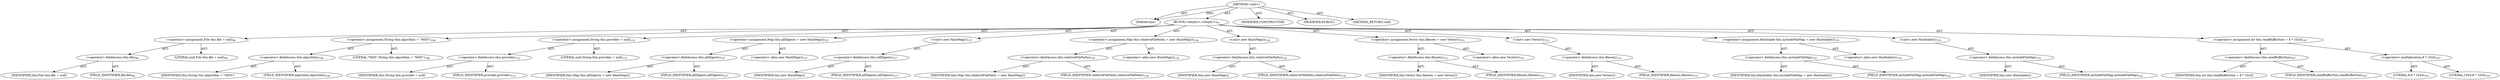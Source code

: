 digraph "&lt;init&gt;" {  
"111669149715" [label = <(METHOD,&lt;init&gt;)> ]
"115964117025" [label = <(PARAM,this)> ]
"25769803886" [label = <(BLOCK,&lt;empty&gt;,&lt;empty&gt;)<SUB>91</SUB>> ]
"30064771548" [label = <(&lt;operator&gt;.assignment,File this.file = null)<SUB>96</SUB>> ]
"30064771549" [label = <(&lt;operator&gt;.fieldAccess,this.file)<SUB>96</SUB>> ]
"68719477132" [label = <(IDENTIFIER,this,File this.file = null)> ]
"55834574946" [label = <(FIELD_IDENTIFIER,file,file)<SUB>96</SUB>> ]
"90194313298" [label = <(LITERAL,null,File this.file = null)<SUB>96</SUB>> ]
"30064771550" [label = <(&lt;operator&gt;.assignment,String this.algorithm = &quot;MD5&quot;)<SUB>108</SUB>> ]
"30064771551" [label = <(&lt;operator&gt;.fieldAccess,this.algorithm)<SUB>108</SUB>> ]
"68719477133" [label = <(IDENTIFIER,this,String this.algorithm = &quot;MD5&quot;)> ]
"55834574947" [label = <(FIELD_IDENTIFIER,algorithm,algorithm)<SUB>108</SUB>> ]
"90194313299" [label = <(LITERAL,&quot;MD5&quot;,String this.algorithm = &quot;MD5&quot;)<SUB>108</SUB>> ]
"30064771552" [label = <(&lt;operator&gt;.assignment,String this.provider = null)<SUB>112</SUB>> ]
"30064771553" [label = <(&lt;operator&gt;.fieldAccess,this.provider)<SUB>112</SUB>> ]
"68719477134" [label = <(IDENTIFIER,this,String this.provider = null)> ]
"55834574948" [label = <(FIELD_IDENTIFIER,provider,provider)<SUB>112</SUB>> ]
"90194313300" [label = <(LITERAL,null,String this.provider = null)<SUB>112</SUB>> ]
"30064771554" [label = <(&lt;operator&gt;.assignment,Map this.allDigests = new HashMap())<SUB>127</SUB>> ]
"30064771555" [label = <(&lt;operator&gt;.fieldAccess,this.allDigests)<SUB>127</SUB>> ]
"68719477135" [label = <(IDENTIFIER,this,Map this.allDigests = new HashMap())> ]
"55834574949" [label = <(FIELD_IDENTIFIER,allDigests,allDigests)<SUB>127</SUB>> ]
"30064771556" [label = <(&lt;operator&gt;.alloc,new HashMap())<SUB>127</SUB>> ]
"30064771557" [label = <(&lt;init&gt;,new HashMap())<SUB>127</SUB>> ]
"30064771558" [label = <(&lt;operator&gt;.fieldAccess,this.allDigests)<SUB>127</SUB>> ]
"68719477136" [label = <(IDENTIFIER,this,new HashMap())> ]
"55834574950" [label = <(FIELD_IDENTIFIER,allDigests,allDigests)<SUB>127</SUB>> ]
"30064771559" [label = <(&lt;operator&gt;.assignment,Map this.relativeFilePaths = new HashMap())<SUB>134</SUB>> ]
"30064771560" [label = <(&lt;operator&gt;.fieldAccess,this.relativeFilePaths)<SUB>134</SUB>> ]
"68719477137" [label = <(IDENTIFIER,this,Map this.relativeFilePaths = new HashMap())> ]
"55834574951" [label = <(FIELD_IDENTIFIER,relativeFilePaths,relativeFilePaths)<SUB>134</SUB>> ]
"30064771561" [label = <(&lt;operator&gt;.alloc,new HashMap())<SUB>134</SUB>> ]
"30064771562" [label = <(&lt;init&gt;,new HashMap())<SUB>134</SUB>> ]
"30064771563" [label = <(&lt;operator&gt;.fieldAccess,this.relativeFilePaths)<SUB>134</SUB>> ]
"68719477138" [label = <(IDENTIFIER,this,new HashMap())> ]
"55834574952" [label = <(FIELD_IDENTIFIER,relativeFilePaths,relativeFilePaths)<SUB>134</SUB>> ]
"30064771564" [label = <(&lt;operator&gt;.assignment,Vector this.filesets = new Vector())<SUB>151</SUB>> ]
"30064771565" [label = <(&lt;operator&gt;.fieldAccess,this.filesets)<SUB>151</SUB>> ]
"68719477139" [label = <(IDENTIFIER,this,Vector this.filesets = new Vector())> ]
"55834574953" [label = <(FIELD_IDENTIFIER,filesets,filesets)<SUB>151</SUB>> ]
"30064771566" [label = <(&lt;operator&gt;.alloc,new Vector())<SUB>151</SUB>> ]
"30064771567" [label = <(&lt;init&gt;,new Vector())<SUB>151</SUB>> ]
"30064771568" [label = <(&lt;operator&gt;.fieldAccess,this.filesets)<SUB>151</SUB>> ]
"68719477140" [label = <(IDENTIFIER,this,new Vector())> ]
"55834574954" [label = <(FIELD_IDENTIFIER,filesets,filesets)<SUB>151</SUB>> ]
"30064771569" [label = <(&lt;operator&gt;.assignment,Hashtable this.includeFileMap = new Hashtable())<SUB>155</SUB>> ]
"30064771570" [label = <(&lt;operator&gt;.fieldAccess,this.includeFileMap)<SUB>155</SUB>> ]
"68719477141" [label = <(IDENTIFIER,this,Hashtable this.includeFileMap = new Hashtable())> ]
"55834574955" [label = <(FIELD_IDENTIFIER,includeFileMap,includeFileMap)<SUB>155</SUB>> ]
"30064771571" [label = <(&lt;operator&gt;.alloc,new Hashtable())<SUB>155</SUB>> ]
"30064771572" [label = <(&lt;init&gt;,new Hashtable())<SUB>155</SUB>> ]
"30064771573" [label = <(&lt;operator&gt;.fieldAccess,this.includeFileMap)<SUB>155</SUB>> ]
"68719477142" [label = <(IDENTIFIER,this,new Hashtable())> ]
"55834574956" [label = <(FIELD_IDENTIFIER,includeFileMap,includeFileMap)<SUB>155</SUB>> ]
"30064771574" [label = <(&lt;operator&gt;.assignment,int this.readBufferSize = 8 * 1024)<SUB>167</SUB>> ]
"30064771575" [label = <(&lt;operator&gt;.fieldAccess,this.readBufferSize)<SUB>167</SUB>> ]
"68719477143" [label = <(IDENTIFIER,this,int this.readBufferSize = 8 * 1024)> ]
"55834574957" [label = <(FIELD_IDENTIFIER,readBufferSize,readBufferSize)<SUB>167</SUB>> ]
"30064771576" [label = <(&lt;operator&gt;.multiplication,8 * 1024)<SUB>167</SUB>> ]
"90194313301" [label = <(LITERAL,8,8 * 1024)<SUB>167</SUB>> ]
"90194313302" [label = <(LITERAL,1024,8 * 1024)<SUB>167</SUB>> ]
"133143986230" [label = <(MODIFIER,CONSTRUCTOR)> ]
"133143986231" [label = <(MODIFIER,PUBLIC)> ]
"128849018899" [label = <(METHOD_RETURN,void)> ]
  "111669149715" -> "115964117025"  [ label = "AST: "] 
  "111669149715" -> "25769803886"  [ label = "AST: "] 
  "111669149715" -> "133143986230"  [ label = "AST: "] 
  "111669149715" -> "133143986231"  [ label = "AST: "] 
  "111669149715" -> "128849018899"  [ label = "AST: "] 
  "25769803886" -> "30064771548"  [ label = "AST: "] 
  "25769803886" -> "30064771550"  [ label = "AST: "] 
  "25769803886" -> "30064771552"  [ label = "AST: "] 
  "25769803886" -> "30064771554"  [ label = "AST: "] 
  "25769803886" -> "30064771557"  [ label = "AST: "] 
  "25769803886" -> "30064771559"  [ label = "AST: "] 
  "25769803886" -> "30064771562"  [ label = "AST: "] 
  "25769803886" -> "30064771564"  [ label = "AST: "] 
  "25769803886" -> "30064771567"  [ label = "AST: "] 
  "25769803886" -> "30064771569"  [ label = "AST: "] 
  "25769803886" -> "30064771572"  [ label = "AST: "] 
  "25769803886" -> "30064771574"  [ label = "AST: "] 
  "30064771548" -> "30064771549"  [ label = "AST: "] 
  "30064771548" -> "90194313298"  [ label = "AST: "] 
  "30064771549" -> "68719477132"  [ label = "AST: "] 
  "30064771549" -> "55834574946"  [ label = "AST: "] 
  "30064771550" -> "30064771551"  [ label = "AST: "] 
  "30064771550" -> "90194313299"  [ label = "AST: "] 
  "30064771551" -> "68719477133"  [ label = "AST: "] 
  "30064771551" -> "55834574947"  [ label = "AST: "] 
  "30064771552" -> "30064771553"  [ label = "AST: "] 
  "30064771552" -> "90194313300"  [ label = "AST: "] 
  "30064771553" -> "68719477134"  [ label = "AST: "] 
  "30064771553" -> "55834574948"  [ label = "AST: "] 
  "30064771554" -> "30064771555"  [ label = "AST: "] 
  "30064771554" -> "30064771556"  [ label = "AST: "] 
  "30064771555" -> "68719477135"  [ label = "AST: "] 
  "30064771555" -> "55834574949"  [ label = "AST: "] 
  "30064771557" -> "30064771558"  [ label = "AST: "] 
  "30064771558" -> "68719477136"  [ label = "AST: "] 
  "30064771558" -> "55834574950"  [ label = "AST: "] 
  "30064771559" -> "30064771560"  [ label = "AST: "] 
  "30064771559" -> "30064771561"  [ label = "AST: "] 
  "30064771560" -> "68719477137"  [ label = "AST: "] 
  "30064771560" -> "55834574951"  [ label = "AST: "] 
  "30064771562" -> "30064771563"  [ label = "AST: "] 
  "30064771563" -> "68719477138"  [ label = "AST: "] 
  "30064771563" -> "55834574952"  [ label = "AST: "] 
  "30064771564" -> "30064771565"  [ label = "AST: "] 
  "30064771564" -> "30064771566"  [ label = "AST: "] 
  "30064771565" -> "68719477139"  [ label = "AST: "] 
  "30064771565" -> "55834574953"  [ label = "AST: "] 
  "30064771567" -> "30064771568"  [ label = "AST: "] 
  "30064771568" -> "68719477140"  [ label = "AST: "] 
  "30064771568" -> "55834574954"  [ label = "AST: "] 
  "30064771569" -> "30064771570"  [ label = "AST: "] 
  "30064771569" -> "30064771571"  [ label = "AST: "] 
  "30064771570" -> "68719477141"  [ label = "AST: "] 
  "30064771570" -> "55834574955"  [ label = "AST: "] 
  "30064771572" -> "30064771573"  [ label = "AST: "] 
  "30064771573" -> "68719477142"  [ label = "AST: "] 
  "30064771573" -> "55834574956"  [ label = "AST: "] 
  "30064771574" -> "30064771575"  [ label = "AST: "] 
  "30064771574" -> "30064771576"  [ label = "AST: "] 
  "30064771575" -> "68719477143"  [ label = "AST: "] 
  "30064771575" -> "55834574957"  [ label = "AST: "] 
  "30064771576" -> "90194313301"  [ label = "AST: "] 
  "30064771576" -> "90194313302"  [ label = "AST: "] 
  "111669149715" -> "115964117025"  [ label = "DDG: "] 
}
